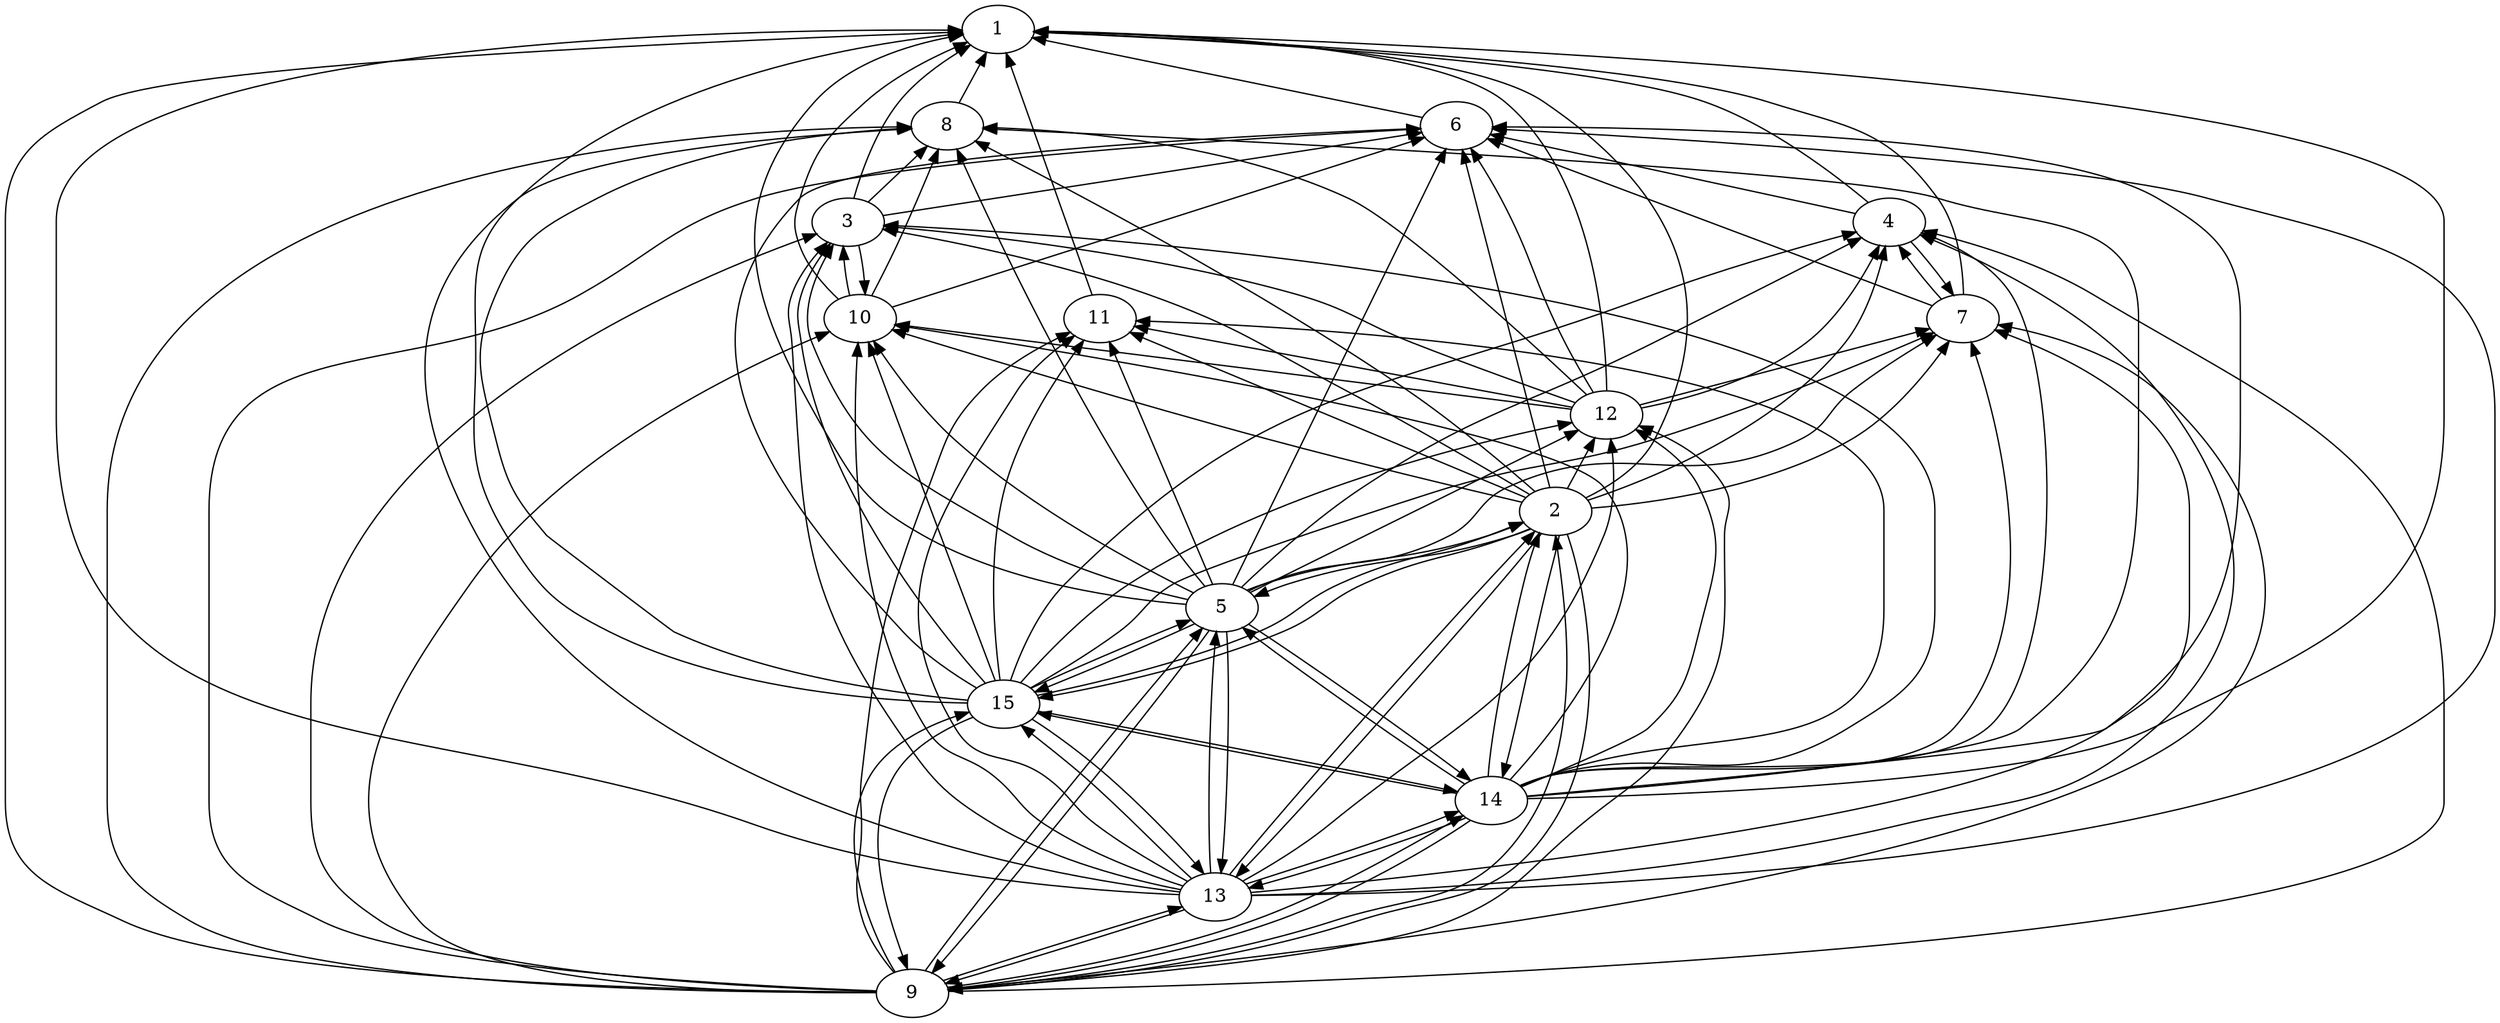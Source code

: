 strict digraph G {
	graph [bb="0,0,1858,756"];
	node [label="\N"];
	1	 [height=0.5,
		label=1,
		pos="741,738",
		width=0.75];
	2	 [height=0.5,
		label=2,
		pos="1157,378",
		width=0.75];
	1 -> 2	 [dir=back,
		pos="s,768.26,737.51 778.42,737.25 867.32,734.82 1088.2,724.72 1148,684 1245.5,617.63 1284.4,537.12 1231,432 1220.4,411.16 1197.6,396.45 \
1180.1,387.7"];
	3	 [height=0.5,
		label=3,
		pos="629,594",
		width=0.75];
	1 -> 3	 [dir=back,
		pos="s,719.74,726.74 710.9,721.35 696.11,711.95 678.94,699.07 667,684 649.73,662.2 638.99,631.39 633.5,612.07"];
	4	 [height=0.5,
		label=4,
		pos="1406,594",
		width=0.75];
	1 -> 4	 [dir=back,
		pos="s,768.06,736.91 778.14,736.47 882.6,731.81 1177.3,716.1 1268,684 1316.5,666.83 1365,629.31 1389.6,608.55"];
	5	 [height=0.5,
		label=5,
		pos="908,306",
		width=0.75];
	1 -> 5	 [dir=back,
		pos="s,714.23,734.72 704.22,732.86 673.18,726.61 629.79,713.01 604,684 529.52,600.21 558.56,528.86 615,432 637.47,393.44 646.24,382.12 \
685,360 749.01,323.48 836.96,311.54 880.83,307.73"];
	6	 [height=0.5,
		label=6,
		pos="1083,666",
		width=0.75];
	1 -> 6	 [dir=back,
		pos="s,766.99,732.53 776.99,730.42 846.26,715.84 996.6,684.19 1057.1,671.46"];
	7	 [height=0.5,
		label=7,
		pos="1461,522",
		width=0.75];
	1 -> 7	 [dir=back,
		pos="s,767.97,736.96 777.96,736.55 888.32,731.89 1214.1,715.75 1315,684 1376.9,664.53 1403.7,664.37 1442,612 1457.5,590.86 1460.9,559.87 \
1461.4,540.33"];
	8	 [height=0.5,
		label=8,
		pos="703,666",
		width=0.75];
	1 -> 8	 [dir=back,
		pos="s,731.99,720.94 727.23,711.91 722.23,702.44 716.71,691.98 712.2,683.44"];
	9	 [height=0.5,
		label=9,
		pos="677,18",
		width=0.75];
	1 -> 9	 [dir=back,
		pos="s,713.97,737.33 703.94,737.05 589.44,733.73 242.69,720.82 137,684 68.202,660.03 0,666.85 0,594 0,594 0,594 0,162 0,105.74 38.134,\
96.027 89,72 140.21,47.81 541.21,25.142 649.9,19.396"];
	10	 [height=0.5,
		label=10,
		pos="638,522",
		width=0.75];
	1 -> 10	 [dir=back,
		pos="s,717.43,728.93 708.13,724.86 687.58,715.55 661.41,701.59 642,684 613.32,658.01 604.39,648.99 593,612 588.29,596.71 587.55,591.04 \
593,576 598.65,560.39 611,546.13 621.33,536.19"];
	11	 [height=0.5,
		label=11,
		pos="817,522",
		width=0.75];
	1 -> 11	 [dir=back,
		pos="s,747.22,720.32 750.63,710.64 766.46,665.64 797.57,577.24 810.8,539.62"];
	12	 [height=0.5,
		label=12,
		pos="1195,450",
		width=0.75];
	1 -> 12	 [dir=back,
		pos="s,767.99,735.79 778.03,734.93 868.09,727.17 1093.1,705.78 1119,684 1185.7,627.91 1194.4,512.62 1195.1,468.1"];
	13	 [height=0.5,
		label=13,
		pos="903,90",
		width=0.75];
	1 -> 13	 [dir=back,
		pos="s,713.87,735.39 703.68,734.37 558.31,719.74 38,662.59 38,594 38,594 38,594 38,450 38,181.46 306.14,234.41 559,144 671.99,103.6 816.58,\
93.385 875.83,90.834"];
	14	 [height=0.5,
		label=14,
		pos="1109,162",
		width=0.75];
	1 -> 14	 [dir=back,
		pos="s,768.21,737.32 778.27,737.04 968.25,731.64 1820,701.46 1820,594 1820,594 1820,594 1820,450 1820,307.86 1729.1,279.73 1602,216 1519.2,\
174.45 1227.1,164.6 1136.2,162.51"];
	15	 [height=0.5,
		label=15,
		pos="745,234",
		width=0.75];
	1 -> 15	 [dir=back,
		pos="s,713.83,735.84 703.53,734.73 632.14,726.6 475.52,699.33 383,612 346.59,577.64 350.3,554.06 351,504 351.9,439.2 340.05,415.21 374,\
360 398.54,320.09 409.16,309.08 451,288 497.92,264.36 654.57,244.33 717.99,236.99"];
	2 -> 5	 [dir=back,
		pos="s,1132.7,370.05 1123.2,366.07 1117.8,363.86 1112.3,361.71 1107,360 1034.8,336.62 1012.2,347.38 940,324 935.71,322.61 931.26,320.93 \
927.05,319.16"];
	2 -> 9	 [dir=back,
		pos="s,1157.1,359.71 1158.5,349.63 1165,302.61 1177.6,207.43 1136,144 1096.5,83.838 1059.5,94.173 991,72 887.96,38.623 759.41,25.018 \
704.09,20.241"];
	2 -> 13	 [dir=back,
		pos="s,1140.9,363.32 1133.9,356.11 1080.9,300.62 952.95,155.4 914.13,106.41"];
	2 -> 14	 [dir=back,
		pos="s,1144.6,362.01 1141,352.5 1138,343.52 1135.2,333.35 1133,324 1120.5,272.09 1108.8,210.09 1106.7,180.07"];
	2 -> 15	 [dir=back,
		pos="s,1132.2,370.26 1122.8,366.37 1117.5,364.16 1112.1,361.94 1107,360 1058.5,341.55 1043.3,345.31 996,324 967.3,311.07 964.01,300.23 \
935,288 878.27,264.08 807.94,247.92 770.62,239.9"];
	3 -> 2	 [dir=back,
		pos="s,655.4,589.55 665.26,587.76 710.15,579.47 788.56,563.14 853,540 921.85,515.28 936.39,502.3 1001,468 1050.4,441.76 1107,408.21 1136.6,\
390.41"];
	3 -> 5	 [dir=back,
		pos="s,617.35,577.42 612.21,568.54 602.35,550.27 593.38,525.24 602,504 636.52,418.97 671.16,406.98 750,360 792.83,334.48 849.43,318.87 \
881.96,311.38"];
	3 -> 9	 [dir=back,
		pos="s,604.82,585.94 595.24,582.49 498.63,547.2 228,430.76 228,234 228,234 228,234 228,162 228,115.8 241.64,97.742 280,72 340.86,31.157 \
570.57,20.964 649.88,18.637"];
	3 -> 10	 [dir=back,
		pos="s,625.32,575.83 625.92,565.82 626.7,556.92 628.14,547.34 629.95,539.42"];
	3 -> 12	 [dir=back,
		pos="s,655.96,591.83 666.11,590.91 728.56,585.07 858.24,570.2 964,540 1003.8,528.62 1011.5,519.23 1050,504 1092.3,487.26 1142.2,469.01 \
1171,458.6"];
	3 -> 13	 [dir=back,
		pos="s,612.99,579.15 606.09,571.48 598.48,562.49 590.95,551.53 587,540 581.81,524.87 585.9,519.96 587,504 596.14,371.7 588.92,324.62 \
665,216 691.14,178.68 699.09,167.72 738,144 782.78,116.7 842.91,101.57 876.84,94.67"];
	3 -> 14	 [dir=back,
		pos="s,655.98,592.77 666.21,592.24 825.28,583.74 1440,540.37 1440,378 1440,378 1440,378 1440,306 1440,256.66 1417,241.87 1375,216 1288.8,\
162.9 1247.2,208.59 1150,180 1143.6,178.11 1136.9,175.46 1130.7,172.77"];
	3 -> 15	 [dir=back,
		pos="s,615.26,578.22 609.19,569.95 603.08,561.08 597.14,550.61 594,540 589.46,524.66 591.74,519.84 594,504 609.49,395.54 696.18,288.48 \
730.76,249.47"];
	4 -> 2	 [dir=back,
		pos="s,1403.1,575.77 1400.9,565.88 1396.4,546.87 1388.2,522.04 1374,504 1322.4,438.42 1226.6,400.45 1181.6,385.48"];
	4 -> 5	 [dir=back,
		pos="s,1384.6,582.98 1375.4,578.23 1340.3,560.18 1281.1,529.79 1230,504 1133.8,455.48 1102.8,455.51 1013,396 978.38,373.06 942.6,340.02 \
923.04,321.01"];
	4 -> 7	 [dir=back,
		pos="s,1413.4,576.57 1419.1,568.32 1426.8,557.58 1436.3,545.5 1444.5,536.36"];
	4 -> 9	 [dir=back,
		pos="s,1431.8,588.36 1441.7,585.88 1473.9,577.54 1521.8,562.55 1559,540 1661.2,477.98 1820,236.29 1820,234 1820,234 1820,234 1820,162 \
1820,45.746 877.22,21.881 704.13,18.479"];
	4 -> 12	 [dir=back,
		pos="s,1398.2,576.67 1393.6,567.77 1383,547.79 1365.9,520.92 1344,504 1306.9,475.33 1253.1,460.89 1221.3,454.45"];
	4 -> 13	 [dir=back,
		pos="s,1429.6,585.15 1439,581.29 1482.9,562.74 1560.5,524.22 1606,468 1676.4,380.9 1691.6,285.83 1604,216 1496.3,130.14 1045.3,98.302 \
929.96,91.479"];
	4 -> 14	 [dir=back,
		pos="s,1430.7,586.56 1440.2,582.83 1460.3,574.38 1484.2,560.65 1497,540 1535,478.74 1534.8,261.64 1479,216 1422.1,169.45 1221.1,199 1150,\
180 1143.5,178.27 1136.8,175.67 1130.7,172.99"];
	4 -> 15	 [dir=back,
		pos="s,1380.9,587.37 1370.9,584.64 1335.1,574.75 1278,558.1 1230,540 1026.5,463.34 944.45,478.07 791,324 770.44,303.36 757.2,271.65 750.44,\
251.9"];
	5 -> 2	 [dir=back,
		pos="s,932.27,313.95 941.81,317.93 947.22,320.14 952.73,322.29 958,324 1030.2,347.38 1052.8,336.62 1125,360 1129.3,361.39 1133.7,363.07 \
1138,364.84"];
	5 -> 9	 [dir=back,
		pos="s,892.68,290.92 885.98,283.34 837.21,227.55 722.59,84.456 687.28,35.067"];
	5 -> 13	 [dir=back,
		pos="s,903.64,287.96 902.64,278 898.65,233.01 896.89,145.87 899.46,108.15"];
	5 -> 14	 [dir=back,
		pos="s,924.1,291.4 932.26,285.09 972.27,254.48 1050.8,198.43 1088.4,173.96"];
	5 -> 15	 [dir=back,
		pos="s,884.11,297.46 874.52,293.53 841.88,280.02 793.49,258.62 765.92,245.5"];
	6 -> 2	 [dir=back,
		pos="s,1087.6,647.98 1090.2,637.93 1105.3,579.19 1139.9,444.69 1152.4,396.01"];
	6 -> 3	 [dir=back,
		pos="s,1056.6,661.82 1046.5,660.21 957.83,646.15 732.64,610.44 655.44,598.19"];
	6 -> 4	 [dir=back,
		pos="s,1108.6,660.29 1118.5,658.09 1184.1,643.46 1323,612.5 1380.4,599.71"];
	6 -> 5	 [dir=back,
		pos="s,1074.6,648.64 1070.2,639.58 1036.2,569.66 944.53,381.15 916.36,323.19"];
	6 -> 7	 [dir=back,
		pos="s,1106.6,656.99 1116.1,653.4 1191,624.84 1372.4,555.75 1437.4,531"];
	6 -> 9	 [dir=back,
		pos="s,1056,664.61 1045.7,664.05 941.92,658.34 651.86,640.23 561,612 497.18,592.17 487.18,572.87 429,540 304.83,469.85 152,520.62 152,\
378 152,378 152,378 152,162 152,107.28 187.24,96.822 236,72 309.12,34.777 565.29,22.128 649.75,18.916"];
	6 -> 10	 [dir=back,
		pos="s,1058.4,658.05 1048.9,654.95 962.56,627.03 737.22,554.11 662.48,529.92"];
	6 -> 12	 [dir=back,
		pos="s,1094,649.3 1099.5,640.57 1105,631.68 1111,621.53 1116,612 1140.4,565.49 1140.2,550.84 1164,504 1170.5,491.28 1178.5,477.32 1184.8,\
466.78"];
	6 -> 13	 [dir=back,
		pos="s,1110.2,664.6 1120.3,664.05 1228.9,658.13 1543,639.06 1642,612 1757.8,580.36 1858,570 1858,450 1858,450 1858,450 1858,306 1858,\
120.77 1653.6,189.24 1474,144 1368.8,117.49 1028.7,96.971 930.05,91.464"];
	6 -> 14	 [dir=back,
		pos="s,1109.9,664.54 1120.1,663.96 1232.5,657.55 1564.4,636.69 1606,612 1647.8,587.23 1668,570.57 1668,522 1668,522 1668,522 1668,450 \
1668,336.9 1658.8,283.5 1568,216 1510.6,173.29 1319,188.6 1248,180 1208.9,175.27 1163.6,169.31 1135.6,165.58"];
	6 -> 15	 [dir=back,
		pos="s,1056,664.99 1045.8,664.58 936.87,660.05 624.49,644.34 593,612 489.88,506.1 567.38,396.27 668,288 684.34,270.42 707.3,255.22 723.9,\
245.47"];
	7 -> 2	 [dir=back,
		pos="s,1450.2,505.29 1444.4,497.02 1429.4,476.5 1405.6,448.25 1378,432 1315.1,394.89 1227.7,383.21 1184,379.59"];
	7 -> 4	 [dir=back,
		pos="s,1453.6,539.34 1447.7,547.87 1440.2,558.48 1430.8,570.38 1422.7,579.43"];
	7 -> 5	 [dir=back,
		pos="s,1440.5,510.1 1431.9,504.88 1415.6,494.82 1395.1,481.47 1378,468 1359.7,453.6 1360.8,442.34 1340,432 1251.6,388.15 1210.7,437.12 \
1121,396 1098.3,385.61 1100.2,371.42 1078,360 1021.7,330.95 998.77,347.73 940,324 935.98,322.38 931.84,320.35 927.92,318.24"];
	7 -> 9	 [dir=back,
		pos="s,1487.5,518.08 1497.4,516.12 1529.2,509.32 1575.2,495.37 1606,468 1690.3,393.13 1723.1,286.34 1635,216 1483.9,95.332 843.41,32.656 \
703.9,20.293"];
	7 -> 12	 [dir=back,
		pos="s,1436,515.23 1426.1,512.55 1371.7,497.82 1267.9,469.73 1220.2,456.81"];
	7 -> 13	 [dir=back,
		pos="s,1485.6,514.04 1495.2,510.43 1544.6,491.32 1630,448.14 1630,378 1630,378 1630,378 1630,306 1630,257.43 1608.7,242.51 1568,216 1513,\
180.16 1047.2,110.86 929.77,93.844"];
	7 -> 14	 [dir=back,
		pos="s,1467.5,504.28 1470.8,494.5 1490.1,435.14 1525,294.07 1454,216 1408.2,165.67 1215.6,197.87 1150,180 1143.5,178.24 1136.8,175.64 \
1130.7,172.95"];
	7 -> 15	 [dir=back,
		pos="s,1438.5,511.97 1429.2,507.91 1385.3,488.82 1303.3,454.53 1231,432 1164.3,411.22 1145.1,415.55 1078,396 1054.7,389.21 892.94,336.22 \
872,324 851.06,311.77 850.44,302.49 831,288 809.66,272.09 783.57,256.16 765.76,245.77"];
	8 -> 2	 [dir=back,
		pos="s,724.67,655.11 733.84,650.43 795.3,618.94 936.64,544.15 1047,468 1082.1,443.76 1120,411.18 1140.9,392.6"];
	8 -> 3	 [dir=back,
		pos="s,687.67,651.08 680.37,643.98 668.68,632.61 654.73,619.03 644.31,608.9"];
	8 -> 5	 [dir=back,
		pos="s,710.62,648.68 714.8,639.37 739.47,584.86 799.73,457.47 866,360 874.95,346.84 886.04,332.66 894.57,322.14"];
	8 -> 9	 [dir=back,
		pos="s,675.99,663.95 665.86,663.12 585.72,656.47 399.2,638.58 342,612 199.21,545.65 76,535.46 76,378 76,378 76,378 76,162 76,113.43 96.182,\
96.71 138,72 182.43,45.746 546.93,24.814 649.96,19.379"];
	8 -> 10	 [dir=back,
		pos="s,696.04,648.6 692.25,639.3 684.87,621.29 674.7,597.06 665,576 659.3,563.62 652.43,549.89 647.04,539.37"];
	8 -> 12	 [dir=back,
		pos="s,729.91,662.94 739.94,661.74 809.24,653.35 955.89,633.62 1002,612 1042.4,593.06 1141,501.43 1179.3,464.99"];
	8 -> 13	 [dir=back,
		pos="s,675.9,664.67 665.54,664.06 590.8,659.5 426.59,645.82 383,612 293.85,542.82 297.58,458.86 352,360 463.47,157.49 781.87,104.3 876.29,\
92.79"];
	8 -> 14	 [dir=back,
		pos="s,730.07,664.38 740.26,663.76 885.61,654.95 1408.2,622.69 1442,612 1516.1,588.53 1592,599.75 1592,522 1592,522 1592,522 1592,450 \
1592,338.89 1590.9,285.3 1504,216 1500.4,213.1 1223.6,176.9 1135.6,165.45"];
	8 -> 15	 [dir=back,
		pos="s,676.45,662.39 666.28,660.94 604.01,651.94 480.68,632.19 442,612 400.75,590.46 384.38,582.74 366,540 347.03,495.91 354.46,478.59 \
366,432 374.7,396.88 380.58,387.58 404,360 405.07,358.74 497.5,288.69 499,288 573.64,253.56 671.32,240.58 717.95,236.12"];
	9 -> 2	 [dir=back,
		pos="s,704.05,19.47 714.22,20.207 776.8,24.953 905.72,38.543 1009,72 1077.5,94.173 1114.5,83.838 1154,144 1199.3,213.05 1180.3,319.73 \
1166,360.94"];
	9 -> 5	 [dir=back,
		pos="s,692.26,33.015 698.97,40.602 747.82,96.487 862.92,240.18 897.96,289.27"];
	9 -> 13	 [dir=back,
		pos="s,702.25,24.726 711.92,27.606 758.53,41.599 839.47,67.4 879.48,81.027"];
	9 -> 14	 [dir=back,
		pos="s,703.89,20.392 713.9,21.53 767.18,27.807 867.49,43.059 948,72 1003.6,91.995 1063.6,127.36 1092.3,147.29"];
	9 -> 15	 [dir=back,
		pos="s,673.02,35.894 669.5,45.591 657.36,79.496 638.92,137.72 663,180 675.82,202.51 702.12,216.6 721.66,224.73"];
	10 -> 2	 [dir=back,
		pos="s,662.73,514.3 672.53,511.27 728.78,493.9 843.79,458.86 942,432 1010.1,413.37 1091.1,393.7 1131.4,384.06"];
	10 -> 3	 [dir=back,
		pos="s,641.69,540.02 641.09,550.05 640.32,558.99 638.87,568.61 637.06,576.57"];
	10 -> 5	 [dir=back,
		pos="s,648.39,505.33 654.07,496.8 667.1,477.6 686.73,451.28 708,432 765.46,379.9 847.09,336.05 885.88,316.67"];
	10 -> 9	 [dir=back,
		pos="s,614.55,512.91 605.07,508.95 544.32,483.15 414.69,419.69 347,324 281.59,231.53 234.95,157.71 309,72 331.37,46.103 569.06,26.065 \
650.11,19.942"];
	10 -> 12	 [dir=back,
		pos="s,664.87,518.53 674.97,517.22 779.87,503.66 1077.6,465.17 1168.4,453.44"];
	10 -> 13	 [dir=back,
		pos="s,636.28,503.78 635.59,493.68 632.12,436.52 631.38,305.22 687,216 701.68,192.46 716.54,197.59 738,180 755.99,165.25 756.54,156.75 \
776,144 808.86,122.46 851.74,106.36 878.32,97.564"];
	10 -> 14	 [dir=back,
		pos="s,664.39,517.98 674.4,516.43 792.63,497.96 1160.2,437.61 1193,396 1248.1,326.17 1160.1,217.2 1123.7,177.3"];
	10 -> 15	 [dir=back,
		pos="s,644.53,504.42 648.12,494.77 669.82,436.36 720.34,300.38 738.42,251.72"];
	11 -> 2	 [dir=back,
		pos="s,839.84,512.33 849.22,508.36 917.33,479.51 1074.5,412.93 1133.8,387.82"];
	11 -> 5	 [dir=back,
		pos="s,824.45,504.32 828.41,494.93 847.33,450.01 884.7,361.31 900.58,323.62"];
	11 -> 9	 [dir=back,
		pos="s,793.86,512.17 784.72,507.69 766.41,498.38 744.03,484.83 728,468 702.9,441.64 701.89,430.03 689,396 654.11,303.85 650.18,277.9 \
639,180 637.18,164.1 638.89,160 639,144 639.22,112 630.32,102.5 640,72 644.54,57.702 654.23,43.791 662.56,33.671"];
	11 -> 12	 [dir=back,
		pos="s,842.98,517.05 852.98,515.15 928.65,500.73 1102.7,467.58 1168.8,454.98"];
	11 -> 13	 [dir=back,
		pos="s,797.21,509.41 789.12,503.43 777.05,494.1 763.72,481.83 755,468 694.27,371.7 650.58,313.72 709,216 726.35,186.99 748.6,199.8 776,\
180 794.86,166.37 795.51,158.11 814,144 835.84,127.33 863.12,111.42 881.68,101.24"];
	11 -> 14	 [dir=back,
		pos="s,844.04,521.24 854.2,520.87 982.98,515.97 1402,491.31 1402,378 1402,378 1402,378 1402,306 1402,180.78 1266.5,225.86 1150,180 1143.9,\
177.61 1137.4,174.85 1131.4,172.22"];
	11 -> 15	 [dir=back,
		pos="s,804.44,506.07 798.41,497.84 781.01,473.61 756.22,434.47 746,396 732.57,345.44 738.13,282.83 742.17,252.37"];
	12 -> 2	 [dir=back,
		pos="s,1186,432.94 1181.2,423.91 1176.2,414.44 1170.7,403.98 1166.2,395.44"];
	12 -> 5	 [dir=back,
		pos="s,1173,438.94 1163.8,434.35 1105.2,404.96 980.14,342.2 929.73,316.9"];
	12 -> 9	 [dir=back,
		pos="s,1219.8,442.43 1229.3,438.58 1248.8,430.13 1271.5,416.47 1283,396 1290.8,382.04 1283.1,376 1283,360 1282.5,294.63 1290,269.92 1253,\
216 1226.5,177.36 1212.1,173.92 1176,144 1134.4,109.48 1128.1,92.235 1078,72 1009.4,44.319 782.51,25.65 704,19.888"];
	12 -> 13	 [dir=back,
		pos="s,1198.3,431.98 1199.5,421.93 1201.2,403.62 1201.1,379.57 1193,360 1142.6,237.62 1090.2,228.12 988,144 976.86,134.83 944.77,115.05 \
923.36,102.14"];
	12 -> 14	 [dir=back,
		pos="s,1217.2,439.53 1225.9,434.38 1240.3,425.32 1256,412.42 1264,396 1285,352.85 1275.5,334.59 1264,288 1255.3,252.88 1252.3,240.9 1226,\
216 1222.3,212.5 1164.7,186.68 1131.8,172.05"];
	12 -> 15	 [dir=back,
		pos="s,1169,445.2 1158.9,443.15 1091.6,429.16 944.29,392.68 839,324 806.45,302.77 775.21,269.44 758.21,249.85"];
	13 -> 2	 [dir=back,
		pos="s,919.13,104.67 926.08,111.87 978.98,167.23 1106.5,311.97 1145.6,361.27"];
	13 -> 5	 [dir=back,
		pos="s,907.34,107.84 908.37,118.07 912.36,163.12 914.12,250.3 911.53,287.96"];
	13 -> 9	 [dir=back,
		pos="s,877.59,83.226 867.93,80.348 821.38,66.368 740.76,40.672 700.73,27.043"];
	13 -> 14	 [dir=back,
		pos="s,928.74,95.866 938.7,98.607 974.39,108.62 1030.1,126.08 1077,144 1081.2,145.61 1085.6,147.41 1089.8,149.24"];
	13 -> 15	 [dir=back,
		pos="s,893.84,107.23 887.39,114.97 871.44,133.52 846.45,159.12 823,180 805.16,195.88 783.25,212.59 766.9,223.14"];
	14 -> 2	 [dir=back,
		pos="s,1117.5,179.11 1120.3,189.13 1128.9,221.4 1139.7,276.86 1151,324 1153.9,335.92 1157.5,349.19 1159.5,359.59"];
	14 -> 5	 [dir=back,
		pos="s,1092.8,176.64 1084.7,182.94 1044.7,213.54 966.31,269.47 928.74,293.97"];
	14 -> 9	 [dir=back,
		pos="s,1087.3,151.27 1078.5,146.25 1043.5,126.15 984.67,91.651 930,72 850.02,43.251 750.5,28.01 703.54,21.655"];
	14 -> 13	 [dir=back,
		pos="s,1084.2,154.27 1074.8,150.38 1069.5,148.17 1064.1,145.94 1059,144 1012.5,126.25 957.43,108.95 926.52,98.89"];
	14 -> 15	 [dir=back,
		pos="s,1083.2,167.87 1073.1,169.98 999.92,185.12 835.49,217.58 771.26,229.5"];
	15 -> 2	 [dir=back,
		pos="s,771.65,237.81 781.58,239.6 824.18,247.52 895.56,263.78 953,288 982.01,300.23 985.3,311.07 1014,324 1061.3,345.31 1076.5,341.55 \
1125,360 1129.2,361.6 1133.6,363.4 1137.8,365.23"];
	15 -> 5	 [dir=back,
		pos="s,769.04,242.6 778.61,246.52 811.19,260.02 859.37,281.32 886.93,294.43"];
	15 -> 9	 [dir=back,
		pos="s,719.09,228.75 709.53,225.73 686.38,217.79 658.36,203.47 645,180 617.87,132.36 644.72,64.474 663.43,33.948"];
	15 -> 13	 [dir=back,
		pos="s,758.71,218.37 766.69,211.84 778.37,202.38 792.66,190.99 805,180 833.88,154.28 865.12,121.39 884.74,103.34"];
	15 -> 14	 [dir=back,
		pos="s,770.58,228.17 780.67,226.07 853.64,210.97 1018,178.51 1082.5,166.55"];
}
